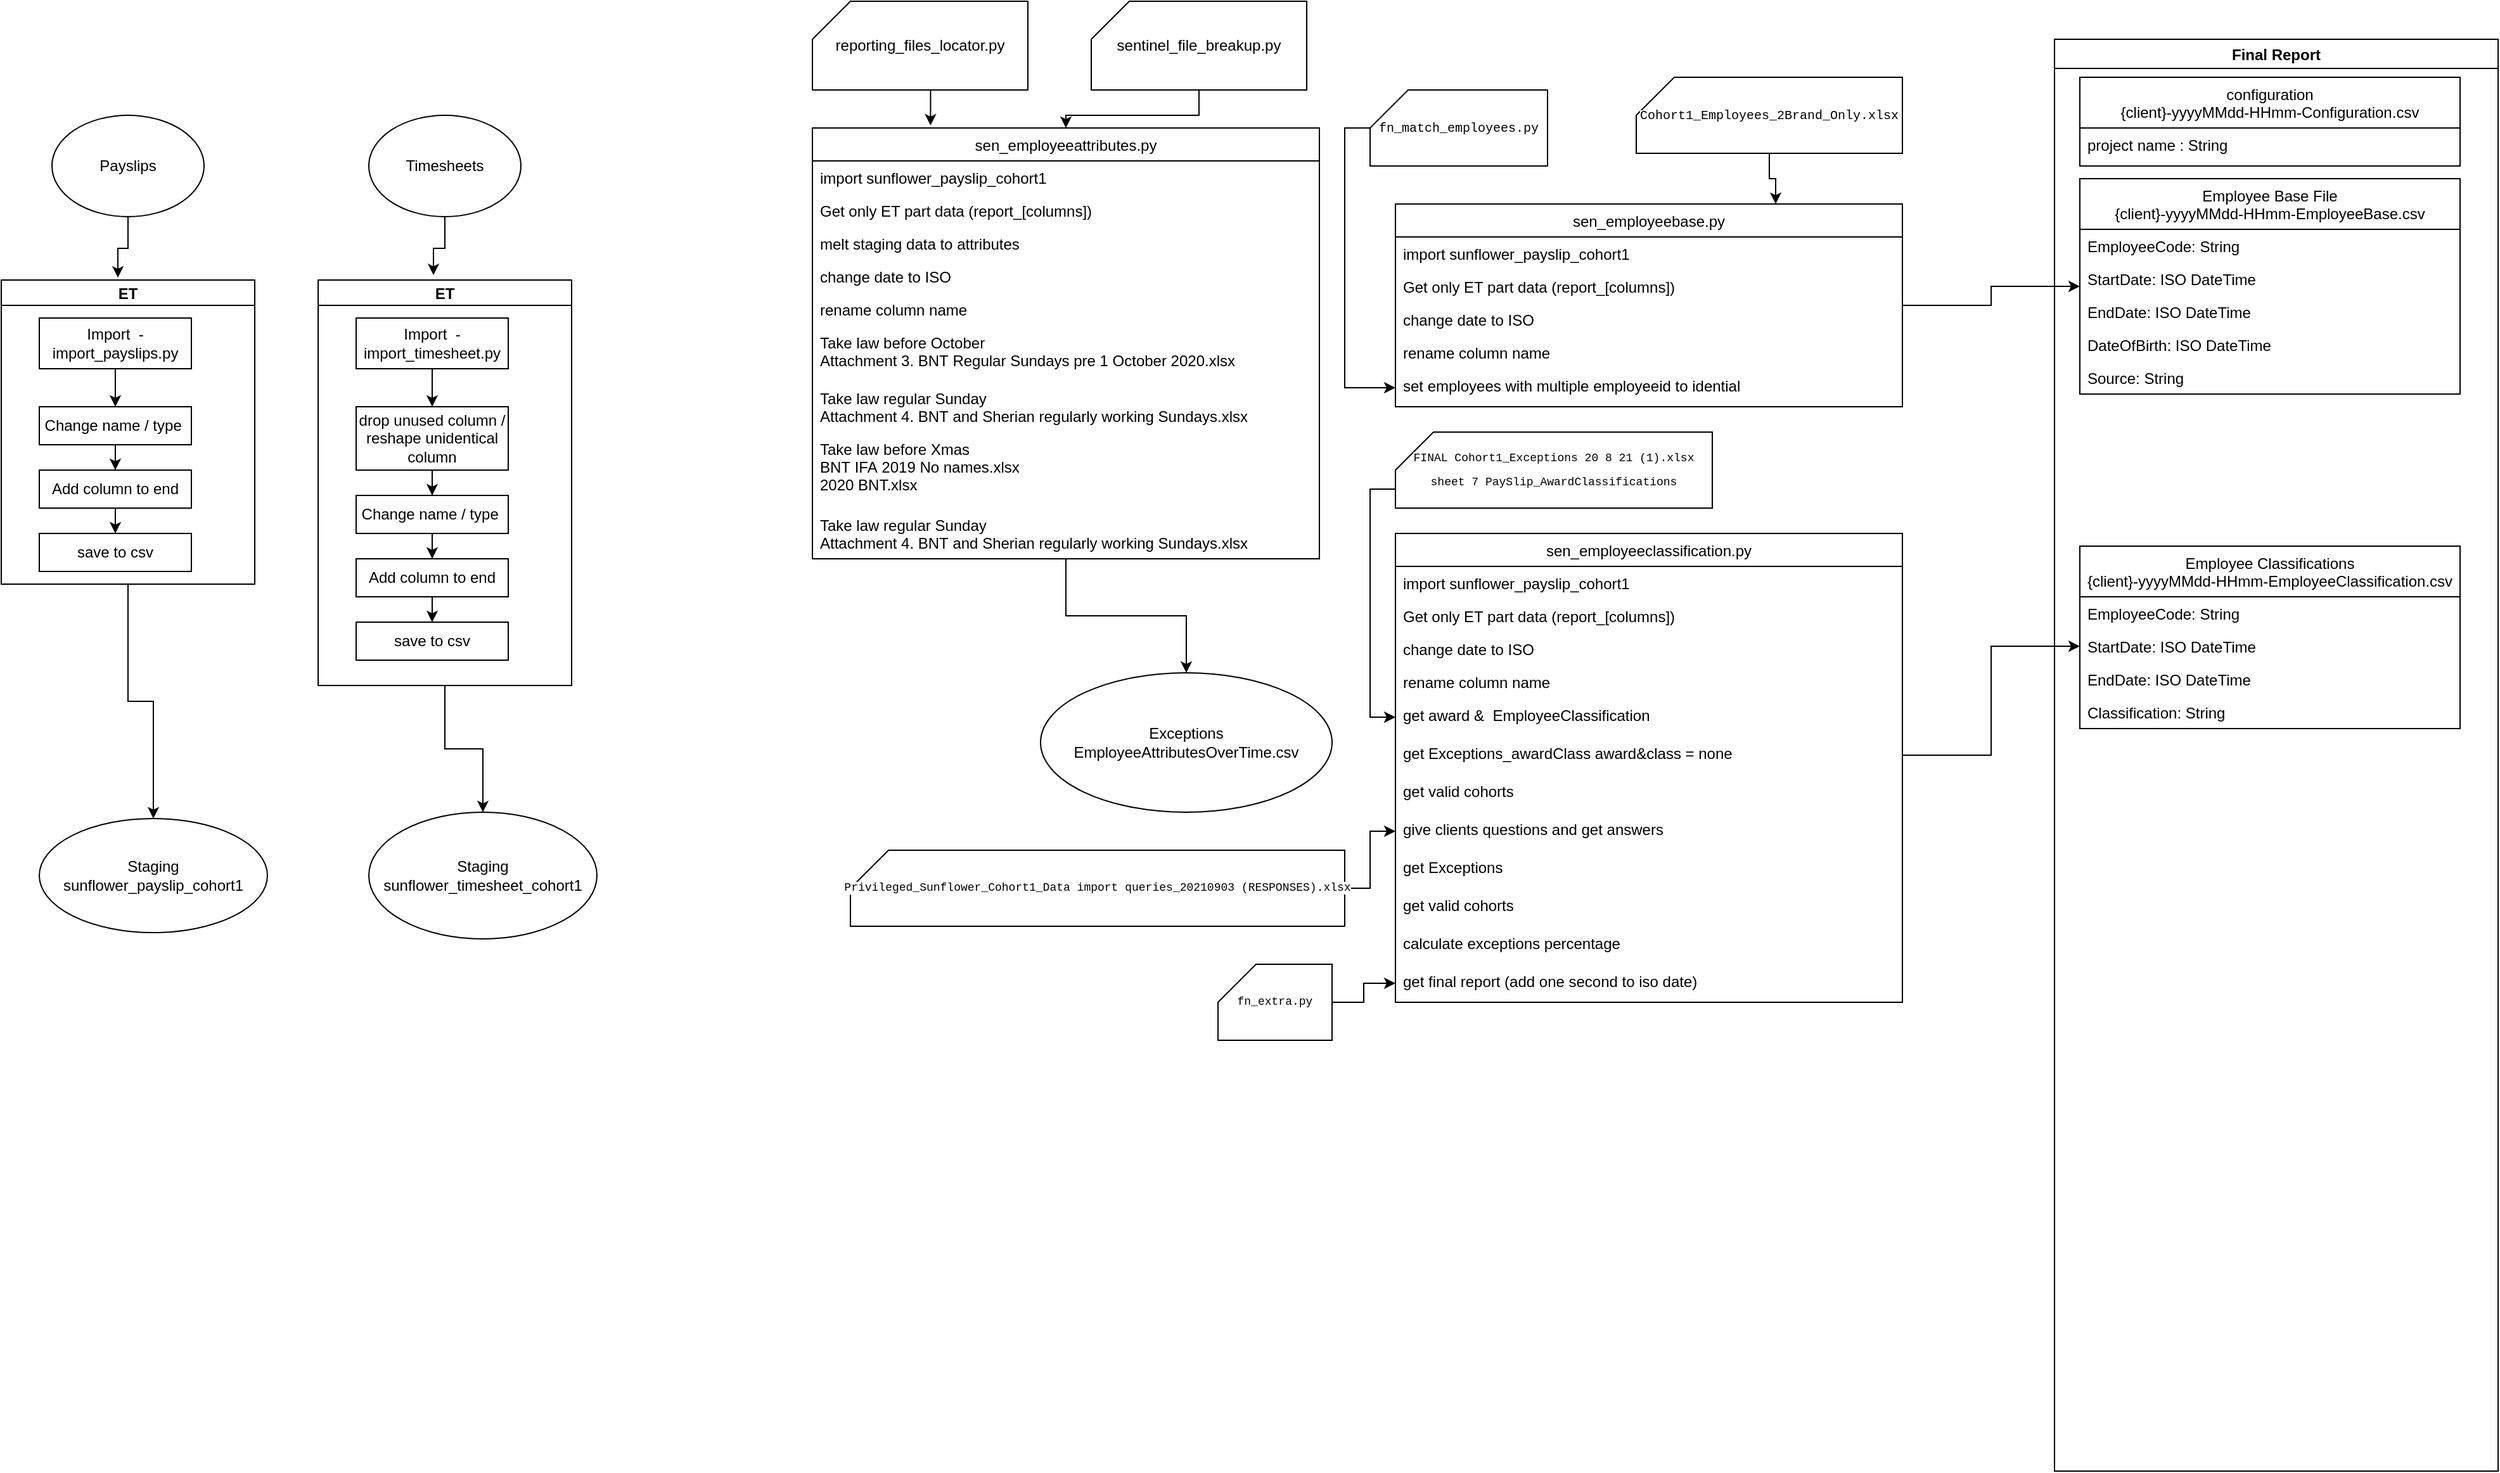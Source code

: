 <mxfile version="15.2.9" type="device"><diagram name="Page-1" id="e7e014a7-5840-1c2e-5031-d8a46d1fe8dd"><mxGraphModel dx="2062" dy="1154" grid="1" gridSize="10" guides="1" tooltips="1" connect="1" arrows="1" fold="1" page="1" pageScale="1" pageWidth="4681" pageHeight="3300" background="none" math="0" shadow="0"><root><object label="" asdasdasd="asdasd" id="0"><mxCell/></object><mxCell id="1" parent="0"/><mxCell id="xWS73y4pDsMZey62Lbzw-18" value="" style="edgeStyle=orthogonalEdgeStyle;rounded=0;orthogonalLoop=1;jettySize=auto;html=1;entryX=0.46;entryY=-0.008;entryDx=0;entryDy=0;entryPerimeter=0;" edge="1" parent="1" source="xWS73y4pDsMZey62Lbzw-4" target="xWS73y4pDsMZey62Lbzw-8"><mxGeometry relative="1" as="geometry"/></mxCell><mxCell id="xWS73y4pDsMZey62Lbzw-4" value="Payslips" style="ellipse;whiteSpace=wrap;html=1;" vertex="1" parent="1"><mxGeometry x="80" y="150" width="120" height="80" as="geometry"/></mxCell><mxCell id="xWS73y4pDsMZey62Lbzw-27" value="" style="edgeStyle=orthogonalEdgeStyle;rounded=0;orthogonalLoop=1;jettySize=auto;html=1;entryX=0.455;entryY=-0.012;entryDx=0;entryDy=0;entryPerimeter=0;" edge="1" parent="1" source="xWS73y4pDsMZey62Lbzw-5" target="xWS73y4pDsMZey62Lbzw-19"><mxGeometry relative="1" as="geometry"/></mxCell><mxCell id="xWS73y4pDsMZey62Lbzw-5" value="Timesheets" style="ellipse;whiteSpace=wrap;html=1;" vertex="1" parent="1"><mxGeometry x="330" y="150" width="120" height="80" as="geometry"/></mxCell><mxCell id="xWS73y4pDsMZey62Lbzw-51" style="edgeStyle=orthogonalEdgeStyle;rounded=0;orthogonalLoop=1;jettySize=auto;html=1;" edge="1" parent="1" source="xWS73y4pDsMZey62Lbzw-8" target="xWS73y4pDsMZey62Lbzw-49"><mxGeometry relative="1" as="geometry"><mxPoint x="138" y="698" as="targetPoint"/></mxGeometry></mxCell><mxCell id="xWS73y4pDsMZey62Lbzw-8" value="ET" style="swimlane;startSize=20;" vertex="1" parent="1"><mxGeometry x="40" y="280" width="200" height="240" as="geometry"/></mxCell><mxCell id="xWS73y4pDsMZey62Lbzw-13" value="" style="edgeStyle=orthogonalEdgeStyle;rounded=0;orthogonalLoop=1;jettySize=auto;html=1;" edge="1" parent="xWS73y4pDsMZey62Lbzw-8" source="xWS73y4pDsMZey62Lbzw-9" target="xWS73y4pDsMZey62Lbzw-12"><mxGeometry relative="1" as="geometry"/></mxCell><mxCell id="xWS73y4pDsMZey62Lbzw-9" value="Import&amp;nbsp; - import_payslips.py" style="whiteSpace=wrap;html=1;" vertex="1" parent="xWS73y4pDsMZey62Lbzw-8"><mxGeometry x="30" y="30" width="120" height="40" as="geometry"/></mxCell><mxCell id="xWS73y4pDsMZey62Lbzw-15" value="" style="edgeStyle=orthogonalEdgeStyle;rounded=0;orthogonalLoop=1;jettySize=auto;html=1;" edge="1" parent="xWS73y4pDsMZey62Lbzw-8" source="xWS73y4pDsMZey62Lbzw-12" target="xWS73y4pDsMZey62Lbzw-14"><mxGeometry relative="1" as="geometry"/></mxCell><mxCell id="xWS73y4pDsMZey62Lbzw-12" value="Change name / type&amp;nbsp;" style="whiteSpace=wrap;html=1;" vertex="1" parent="xWS73y4pDsMZey62Lbzw-8"><mxGeometry x="30" y="100" width="120" height="30" as="geometry"/></mxCell><mxCell id="xWS73y4pDsMZey62Lbzw-17" value="" style="edgeStyle=orthogonalEdgeStyle;rounded=0;orthogonalLoop=1;jettySize=auto;html=1;" edge="1" parent="xWS73y4pDsMZey62Lbzw-8" source="xWS73y4pDsMZey62Lbzw-14" target="xWS73y4pDsMZey62Lbzw-16"><mxGeometry relative="1" as="geometry"/></mxCell><mxCell id="xWS73y4pDsMZey62Lbzw-14" value="Add column to end" style="whiteSpace=wrap;html=1;" vertex="1" parent="xWS73y4pDsMZey62Lbzw-8"><mxGeometry x="30" y="150" width="120" height="30" as="geometry"/></mxCell><mxCell id="xWS73y4pDsMZey62Lbzw-16" value="save to csv" style="whiteSpace=wrap;html=1;" vertex="1" parent="xWS73y4pDsMZey62Lbzw-8"><mxGeometry x="30" y="200" width="120" height="30" as="geometry"/></mxCell><mxCell id="xWS73y4pDsMZey62Lbzw-52" style="edgeStyle=orthogonalEdgeStyle;rounded=0;orthogonalLoop=1;jettySize=auto;html=1;entryX=0.5;entryY=0;entryDx=0;entryDy=0;" edge="1" parent="1" source="xWS73y4pDsMZey62Lbzw-19" target="xWS73y4pDsMZey62Lbzw-48"><mxGeometry relative="1" as="geometry"/></mxCell><mxCell id="xWS73y4pDsMZey62Lbzw-19" value="ET" style="swimlane;startSize=20;" vertex="1" parent="1"><mxGeometry x="290" y="280" width="200" height="320" as="geometry"/></mxCell><mxCell id="xWS73y4pDsMZey62Lbzw-20" value="" style="edgeStyle=orthogonalEdgeStyle;rounded=0;orthogonalLoop=1;jettySize=auto;html=1;" edge="1" parent="xWS73y4pDsMZey62Lbzw-19" source="xWS73y4pDsMZey62Lbzw-21" target="xWS73y4pDsMZey62Lbzw-23"><mxGeometry relative="1" as="geometry"/></mxCell><mxCell id="xWS73y4pDsMZey62Lbzw-21" value="Import&amp;nbsp; - import_timesheet.py" style="whiteSpace=wrap;html=1;" vertex="1" parent="xWS73y4pDsMZey62Lbzw-19"><mxGeometry x="30" y="30" width="120" height="40" as="geometry"/></mxCell><mxCell id="xWS73y4pDsMZey62Lbzw-22" value="" style="edgeStyle=orthogonalEdgeStyle;rounded=0;orthogonalLoop=1;jettySize=auto;html=1;" edge="1" parent="xWS73y4pDsMZey62Lbzw-19" source="xWS73y4pDsMZey62Lbzw-23" target="xWS73y4pDsMZey62Lbzw-25"><mxGeometry relative="1" as="geometry"/></mxCell><mxCell id="xWS73y4pDsMZey62Lbzw-23" value="drop unused column / reshape unidentical column" style="whiteSpace=wrap;html=1;" vertex="1" parent="xWS73y4pDsMZey62Lbzw-19"><mxGeometry x="30" y="100" width="120" height="50" as="geometry"/></mxCell><mxCell id="xWS73y4pDsMZey62Lbzw-24" value="" style="edgeStyle=orthogonalEdgeStyle;rounded=0;orthogonalLoop=1;jettySize=auto;html=1;" edge="1" parent="xWS73y4pDsMZey62Lbzw-19" source="xWS73y4pDsMZey62Lbzw-25" target="xWS73y4pDsMZey62Lbzw-26"><mxGeometry relative="1" as="geometry"/></mxCell><mxCell id="xWS73y4pDsMZey62Lbzw-25" value="Change name / type&amp;nbsp;" style="whiteSpace=wrap;html=1;" vertex="1" parent="xWS73y4pDsMZey62Lbzw-19"><mxGeometry x="30" y="170" width="120" height="30" as="geometry"/></mxCell><mxCell id="xWS73y4pDsMZey62Lbzw-29" style="edgeStyle=orthogonalEdgeStyle;rounded=0;orthogonalLoop=1;jettySize=auto;html=1;exitX=0.5;exitY=1;exitDx=0;exitDy=0;entryX=0.5;entryY=0;entryDx=0;entryDy=0;" edge="1" parent="xWS73y4pDsMZey62Lbzw-19" source="xWS73y4pDsMZey62Lbzw-26" target="xWS73y4pDsMZey62Lbzw-28"><mxGeometry relative="1" as="geometry"/></mxCell><mxCell id="xWS73y4pDsMZey62Lbzw-26" value="Add column to end" style="whiteSpace=wrap;html=1;" vertex="1" parent="xWS73y4pDsMZey62Lbzw-19"><mxGeometry x="30" y="220" width="120" height="30" as="geometry"/></mxCell><mxCell id="xWS73y4pDsMZey62Lbzw-28" value="save to csv" style="whiteSpace=wrap;html=1;" vertex="1" parent="xWS73y4pDsMZey62Lbzw-19"><mxGeometry x="30" y="270" width="120" height="30" as="geometry"/></mxCell><mxCell id="xWS73y4pDsMZey62Lbzw-36" value="Final Report" style="swimlane;" vertex="1" parent="1"><mxGeometry x="1660" y="90" width="350" height="1130" as="geometry"/></mxCell><mxCell id="xWS73y4pDsMZey62Lbzw-30" value="Employee Base File&#10;{client}-yyyyMMdd-HHmm-EmployeeBase.csv" style="swimlane;fontStyle=0;childLayout=stackLayout;horizontal=1;startSize=40;horizontalStack=0;resizeParent=1;resizeParentMax=0;resizeLast=0;collapsible=1;marginBottom=0;" vertex="1" parent="xWS73y4pDsMZey62Lbzw-36"><mxGeometry x="20" y="110" width="300" height="170" as="geometry"/></mxCell><mxCell id="xWS73y4pDsMZey62Lbzw-31" value="EmployeeCode: String" style="text;strokeColor=none;fillColor=none;align=left;verticalAlign=top;spacingLeft=4;spacingRight=4;overflow=hidden;rotatable=0;points=[[0,0.5],[1,0.5]];portConstraint=eastwest;" vertex="1" parent="xWS73y4pDsMZey62Lbzw-30"><mxGeometry y="40" width="300" height="26" as="geometry"/></mxCell><mxCell id="xWS73y4pDsMZey62Lbzw-32" value="StartDate: ISO DateTime" style="text;strokeColor=none;fillColor=none;align=left;verticalAlign=top;spacingLeft=4;spacingRight=4;overflow=hidden;rotatable=0;points=[[0,0.5],[1,0.5]];portConstraint=eastwest;" vertex="1" parent="xWS73y4pDsMZey62Lbzw-30"><mxGeometry y="66" width="300" height="26" as="geometry"/></mxCell><mxCell id="xWS73y4pDsMZey62Lbzw-34" value="EndDate: ISO DateTime" style="text;strokeColor=none;fillColor=none;align=left;verticalAlign=top;spacingLeft=4;spacingRight=4;overflow=hidden;rotatable=0;points=[[0,0.5],[1,0.5]];portConstraint=eastwest;" vertex="1" parent="xWS73y4pDsMZey62Lbzw-30"><mxGeometry y="92" width="300" height="26" as="geometry"/></mxCell><mxCell id="xWS73y4pDsMZey62Lbzw-33" value="DateOfBirth: ISO DateTime" style="text;strokeColor=none;fillColor=none;align=left;verticalAlign=top;spacingLeft=4;spacingRight=4;overflow=hidden;rotatable=0;points=[[0,0.5],[1,0.5]];portConstraint=eastwest;" vertex="1" parent="xWS73y4pDsMZey62Lbzw-30"><mxGeometry y="118" width="300" height="26" as="geometry"/></mxCell><mxCell id="xWS73y4pDsMZey62Lbzw-35" value="Source: String" style="text;strokeColor=none;fillColor=none;align=left;verticalAlign=top;spacingLeft=4;spacingRight=4;overflow=hidden;rotatable=0;points=[[0,0.5],[1,0.5]];portConstraint=eastwest;" vertex="1" parent="xWS73y4pDsMZey62Lbzw-30"><mxGeometry y="144" width="300" height="26" as="geometry"/></mxCell><mxCell id="xWS73y4pDsMZey62Lbzw-37" value="configuration&#10;{client}-yyyyMMdd-HHmm-Configuration.csv" style="swimlane;fontStyle=0;childLayout=stackLayout;horizontal=1;startSize=40;horizontalStack=0;resizeParent=1;resizeParentMax=0;resizeLast=0;collapsible=1;marginBottom=0;" vertex="1" parent="xWS73y4pDsMZey62Lbzw-36"><mxGeometry x="20" y="30" width="300" height="70" as="geometry"/></mxCell><mxCell id="xWS73y4pDsMZey62Lbzw-38" value="project name : String" style="text;strokeColor=none;fillColor=none;align=left;verticalAlign=top;spacingLeft=4;spacingRight=4;overflow=hidden;rotatable=0;points=[[0,0.5],[1,0.5]];portConstraint=eastwest;" vertex="1" parent="xWS73y4pDsMZey62Lbzw-37"><mxGeometry y="40" width="300" height="30" as="geometry"/></mxCell><mxCell id="xWS73y4pDsMZey62Lbzw-91" value="Employee Classifications&#10;{client}-yyyyMMdd-HHmm-EmployeeClassification.csv" style="swimlane;fontStyle=0;childLayout=stackLayout;horizontal=1;startSize=40;horizontalStack=0;resizeParent=1;resizeParentMax=0;resizeLast=0;collapsible=1;marginBottom=0;" vertex="1" parent="xWS73y4pDsMZey62Lbzw-36"><mxGeometry x="20" y="400" width="300" height="144" as="geometry"/></mxCell><mxCell id="xWS73y4pDsMZey62Lbzw-92" value="EmployeeCode: String" style="text;strokeColor=none;fillColor=none;align=left;verticalAlign=top;spacingLeft=4;spacingRight=4;overflow=hidden;rotatable=0;points=[[0,0.5],[1,0.5]];portConstraint=eastwest;" vertex="1" parent="xWS73y4pDsMZey62Lbzw-91"><mxGeometry y="40" width="300" height="26" as="geometry"/></mxCell><mxCell id="xWS73y4pDsMZey62Lbzw-93" value="StartDate: ISO DateTime" style="text;strokeColor=none;fillColor=none;align=left;verticalAlign=top;spacingLeft=4;spacingRight=4;overflow=hidden;rotatable=0;points=[[0,0.5],[1,0.5]];portConstraint=eastwest;" vertex="1" parent="xWS73y4pDsMZey62Lbzw-91"><mxGeometry y="66" width="300" height="26" as="geometry"/></mxCell><mxCell id="xWS73y4pDsMZey62Lbzw-94" value="EndDate: ISO DateTime" style="text;strokeColor=none;fillColor=none;align=left;verticalAlign=top;spacingLeft=4;spacingRight=4;overflow=hidden;rotatable=0;points=[[0,0.5],[1,0.5]];portConstraint=eastwest;" vertex="1" parent="xWS73y4pDsMZey62Lbzw-91"><mxGeometry y="92" width="300" height="26" as="geometry"/></mxCell><mxCell id="xWS73y4pDsMZey62Lbzw-95" value="Classification: String" style="text;strokeColor=none;fillColor=none;align=left;verticalAlign=top;spacingLeft=4;spacingRight=4;overflow=hidden;rotatable=0;points=[[0,0.5],[1,0.5]];portConstraint=eastwest;" vertex="1" parent="xWS73y4pDsMZey62Lbzw-91"><mxGeometry y="118" width="300" height="26" as="geometry"/></mxCell><mxCell id="xWS73y4pDsMZey62Lbzw-48" value="Staging&lt;br&gt;sunflower_timesheet_cohort1" style="ellipse;whiteSpace=wrap;html=1;" vertex="1" parent="1"><mxGeometry x="330" y="700" width="180" height="100" as="geometry"/></mxCell><mxCell id="xWS73y4pDsMZey62Lbzw-49" value="Staging&lt;br&gt;sunflower_payslip_cohort1" style="ellipse;whiteSpace=wrap;html=1;" vertex="1" parent="1"><mxGeometry x="70" y="705" width="180" height="90" as="geometry"/></mxCell><mxCell id="xWS73y4pDsMZey62Lbzw-64" style="edgeStyle=orthogonalEdgeStyle;rounded=0;orthogonalLoop=1;jettySize=auto;html=1;" edge="1" parent="1" source="xWS73y4pDsMZey62Lbzw-53" target="xWS73y4pDsMZey62Lbzw-65"><mxGeometry relative="1" as="geometry"><mxPoint x="1110" y="520" as="targetPoint"/></mxGeometry></mxCell><mxCell id="xWS73y4pDsMZey62Lbzw-53" value="sen_employeeattributes.py" style="swimlane;fontStyle=0;childLayout=stackLayout;horizontal=1;startSize=26;horizontalStack=0;resizeParent=1;resizeParentMax=0;resizeLast=0;collapsible=1;marginBottom=0;" vertex="1" parent="1"><mxGeometry x="680" y="160" width="400" height="340" as="geometry"/></mxCell><mxCell id="xWS73y4pDsMZey62Lbzw-54" value="import sunflower_payslip_cohort1" style="text;strokeColor=none;fillColor=none;align=left;verticalAlign=top;spacingLeft=4;spacingRight=4;overflow=hidden;rotatable=0;points=[[0,0.5],[1,0.5]];portConstraint=eastwest;" vertex="1" parent="xWS73y4pDsMZey62Lbzw-53"><mxGeometry y="26" width="400" height="26" as="geometry"/></mxCell><mxCell id="xWS73y4pDsMZey62Lbzw-55" value="Get only ET part data (report_[columns])" style="text;strokeColor=none;fillColor=none;align=left;verticalAlign=top;spacingLeft=4;spacingRight=4;overflow=hidden;rotatable=0;points=[[0,0.5],[1,0.5]];portConstraint=eastwest;" vertex="1" parent="xWS73y4pDsMZey62Lbzw-53"><mxGeometry y="52" width="400" height="26" as="geometry"/></mxCell><mxCell id="xWS73y4pDsMZey62Lbzw-57" value="melt staging data to attributes" style="text;strokeColor=none;fillColor=none;align=left;verticalAlign=top;spacingLeft=4;spacingRight=4;overflow=hidden;rotatable=0;points=[[0,0.5],[1,0.5]];portConstraint=eastwest;" vertex="1" parent="xWS73y4pDsMZey62Lbzw-53"><mxGeometry y="78" width="400" height="26" as="geometry"/></mxCell><mxCell id="xWS73y4pDsMZey62Lbzw-56" value="change date to ISO" style="text;strokeColor=none;fillColor=none;align=left;verticalAlign=top;spacingLeft=4;spacingRight=4;overflow=hidden;rotatable=0;points=[[0,0.5],[1,0.5]];portConstraint=eastwest;" vertex="1" parent="xWS73y4pDsMZey62Lbzw-53"><mxGeometry y="104" width="400" height="26" as="geometry"/></mxCell><mxCell id="xWS73y4pDsMZey62Lbzw-58" value="rename column name" style="text;strokeColor=none;fillColor=none;align=left;verticalAlign=top;spacingLeft=4;spacingRight=4;overflow=hidden;rotatable=0;points=[[0,0.5],[1,0.5]];portConstraint=eastwest;" vertex="1" parent="xWS73y4pDsMZey62Lbzw-53"><mxGeometry y="130" width="400" height="26" as="geometry"/></mxCell><mxCell id="xWS73y4pDsMZey62Lbzw-59" value="Take law before October&#10;Attachment 3. BNT Regular Sundays pre 1 October 2020.xlsx" style="text;strokeColor=none;fillColor=none;align=left;verticalAlign=top;spacingLeft=4;spacingRight=4;overflow=hidden;rotatable=0;points=[[0,0.5],[1,0.5]];portConstraint=eastwest;" vertex="1" parent="xWS73y4pDsMZey62Lbzw-53"><mxGeometry y="156" width="400" height="44" as="geometry"/></mxCell><mxCell id="xWS73y4pDsMZey62Lbzw-61" value="Take law regular Sunday&#10;Attachment 4. BNT and Sherian regularly working Sundays.xlsx" style="text;strokeColor=none;fillColor=none;align=left;verticalAlign=top;spacingLeft=4;spacingRight=4;overflow=hidden;rotatable=0;points=[[0,0.5],[1,0.5]];portConstraint=eastwest;" vertex="1" parent="xWS73y4pDsMZey62Lbzw-53"><mxGeometry y="200" width="400" height="40" as="geometry"/></mxCell><mxCell id="xWS73y4pDsMZey62Lbzw-60" value="Take law before Xmas&#10;BNT IFA 2019 No names.xlsx&#10;2020 BNT.xlsx" style="text;strokeColor=none;fillColor=none;align=left;verticalAlign=top;spacingLeft=4;spacingRight=4;overflow=hidden;rotatable=0;points=[[0,0.5],[1,0.5]];portConstraint=eastwest;" vertex="1" parent="xWS73y4pDsMZey62Lbzw-53"><mxGeometry y="240" width="400" height="60" as="geometry"/></mxCell><mxCell id="xWS73y4pDsMZey62Lbzw-62" value="Take law regular Sunday&#10;Attachment 4. BNT and Sherian regularly working Sundays.xlsx" style="text;strokeColor=none;fillColor=none;align=left;verticalAlign=top;spacingLeft=4;spacingRight=4;overflow=hidden;rotatable=0;points=[[0,0.5],[1,0.5]];portConstraint=eastwest;" vertex="1" parent="xWS73y4pDsMZey62Lbzw-53"><mxGeometry y="300" width="400" height="40" as="geometry"/></mxCell><mxCell id="xWS73y4pDsMZey62Lbzw-65" value="Exceptions&lt;br&gt;EmployeeAttributesOverTime.csv" style="ellipse;whiteSpace=wrap;html=1;" vertex="1" parent="1"><mxGeometry x="860" y="590" width="230" height="110" as="geometry"/></mxCell><mxCell id="xWS73y4pDsMZey62Lbzw-72" style="edgeStyle=orthogonalEdgeStyle;rounded=0;orthogonalLoop=1;jettySize=auto;html=1;exitX=0.5;exitY=1;exitDx=0;exitDy=0;exitPerimeter=0;entryX=0.233;entryY=-0.006;entryDx=0;entryDy=0;entryPerimeter=0;" edge="1" parent="1" source="xWS73y4pDsMZey62Lbzw-67" target="xWS73y4pDsMZey62Lbzw-53"><mxGeometry relative="1" as="geometry"/></mxCell><mxCell id="xWS73y4pDsMZey62Lbzw-67" value="reporting_files_locator.py" style="shape=card;whiteSpace=wrap;html=1;" vertex="1" parent="1"><mxGeometry x="680" y="60" width="170" height="70" as="geometry"/></mxCell><mxCell id="xWS73y4pDsMZey62Lbzw-73" style="edgeStyle=orthogonalEdgeStyle;rounded=0;orthogonalLoop=1;jettySize=auto;html=1;exitX=0.5;exitY=1;exitDx=0;exitDy=0;exitPerimeter=0;" edge="1" parent="1" source="xWS73y4pDsMZey62Lbzw-69" target="xWS73y4pDsMZey62Lbzw-53"><mxGeometry relative="1" as="geometry"/></mxCell><mxCell id="xWS73y4pDsMZey62Lbzw-69" value="sentinel_file_breakup.py" style="shape=card;whiteSpace=wrap;html=1;" vertex="1" parent="1"><mxGeometry x="900" y="60" width="170" height="70" as="geometry"/></mxCell><mxCell id="xWS73y4pDsMZey62Lbzw-89" style="edgeStyle=orthogonalEdgeStyle;rounded=0;orthogonalLoop=1;jettySize=auto;html=1;fontSize=8;" edge="1" parent="1" source="xWS73y4pDsMZey62Lbzw-75" target="xWS73y4pDsMZey62Lbzw-30"><mxGeometry relative="1" as="geometry"><mxPoint x="1600" y="300" as="targetPoint"/></mxGeometry></mxCell><mxCell id="xWS73y4pDsMZey62Lbzw-75" value="sen_employeebase.py" style="swimlane;fontStyle=0;childLayout=stackLayout;horizontal=1;startSize=26;horizontalStack=0;resizeParent=1;resizeParentMax=0;resizeLast=0;collapsible=1;marginBottom=0;" vertex="1" parent="1"><mxGeometry x="1140" y="220" width="400" height="160" as="geometry"/></mxCell><mxCell id="xWS73y4pDsMZey62Lbzw-76" value="import sunflower_payslip_cohort1" style="text;strokeColor=none;fillColor=none;align=left;verticalAlign=top;spacingLeft=4;spacingRight=4;overflow=hidden;rotatable=0;points=[[0,0.5],[1,0.5]];portConstraint=eastwest;" vertex="1" parent="xWS73y4pDsMZey62Lbzw-75"><mxGeometry y="26" width="400" height="26" as="geometry"/></mxCell><mxCell id="xWS73y4pDsMZey62Lbzw-77" value="Get only ET part data (report_[columns])" style="text;strokeColor=none;fillColor=none;align=left;verticalAlign=top;spacingLeft=4;spacingRight=4;overflow=hidden;rotatable=0;points=[[0,0.5],[1,0.5]];portConstraint=eastwest;" vertex="1" parent="xWS73y4pDsMZey62Lbzw-75"><mxGeometry y="52" width="400" height="26" as="geometry"/></mxCell><mxCell id="xWS73y4pDsMZey62Lbzw-79" value="change date to ISO" style="text;strokeColor=none;fillColor=none;align=left;verticalAlign=top;spacingLeft=4;spacingRight=4;overflow=hidden;rotatable=0;points=[[0,0.5],[1,0.5]];portConstraint=eastwest;" vertex="1" parent="xWS73y4pDsMZey62Lbzw-75"><mxGeometry y="78" width="400" height="26" as="geometry"/></mxCell><mxCell id="xWS73y4pDsMZey62Lbzw-80" value="rename column name" style="text;strokeColor=none;fillColor=none;align=left;verticalAlign=top;spacingLeft=4;spacingRight=4;overflow=hidden;rotatable=0;points=[[0,0.5],[1,0.5]];portConstraint=eastwest;" vertex="1" parent="xWS73y4pDsMZey62Lbzw-75"><mxGeometry y="104" width="400" height="26" as="geometry"/></mxCell><mxCell id="xWS73y4pDsMZey62Lbzw-84" value="set employees with multiple employeeid to idential" style="text;strokeColor=none;fillColor=none;align=left;verticalAlign=top;spacingLeft=4;spacingRight=4;overflow=hidden;rotatable=0;points=[[0,0.5],[1,0.5]];portConstraint=eastwest;" vertex="1" parent="xWS73y4pDsMZey62Lbzw-75"><mxGeometry y="130" width="400" height="30" as="geometry"/></mxCell><mxCell id="xWS73y4pDsMZey62Lbzw-86" style="edgeStyle=orthogonalEdgeStyle;rounded=0;orthogonalLoop=1;jettySize=auto;html=1;entryX=0.75;entryY=0;entryDx=0;entryDy=0;fontSize=8;" edge="1" parent="1" source="xWS73y4pDsMZey62Lbzw-85" target="xWS73y4pDsMZey62Lbzw-75"><mxGeometry relative="1" as="geometry"/></mxCell><mxCell id="xWS73y4pDsMZey62Lbzw-85" value="&lt;div style=&quot;line-height: 19px ; font-family: &amp;#34;consolas&amp;#34; , &amp;#34;courier new&amp;#34; , monospace&quot;&gt;&lt;span style=&quot;background-color: rgb(255 , 255 , 255)&quot;&gt;&lt;font style=&quot;font-size: 10px&quot;&gt;Cohort1_Employees_2Brand_Only.xlsx&lt;/font&gt;&lt;/span&gt;&lt;/div&gt;" style="shape=card;whiteSpace=wrap;html=1;fontSize=8;strokeColor=default;fillColor=#FFFFFF;" vertex="1" parent="1"><mxGeometry x="1330" y="120" width="210" height="60" as="geometry"/></mxCell><mxCell id="xWS73y4pDsMZey62Lbzw-88" style="edgeStyle=orthogonalEdgeStyle;rounded=0;orthogonalLoop=1;jettySize=auto;html=1;fontSize=8;exitX=0;exitY=0;exitDx=0;exitDy=30;exitPerimeter=0;" edge="1" parent="1" source="xWS73y4pDsMZey62Lbzw-87" target="xWS73y4pDsMZey62Lbzw-84"><mxGeometry relative="1" as="geometry"/></mxCell><mxCell id="xWS73y4pDsMZey62Lbzw-87" value="&lt;div style=&quot;line-height: 19px&quot;&gt;&lt;font face=&quot;consolas, courier new, monospace&quot;&gt;&lt;span style=&quot;font-size: 10px&quot;&gt;fn_match_employees.py&lt;/span&gt;&lt;/font&gt;&lt;br&gt;&lt;/div&gt;" style="shape=card;whiteSpace=wrap;html=1;fontSize=8;strokeColor=default;fillColor=#FFFFFF;" vertex="1" parent="1"><mxGeometry x="1120" y="130" width="140" height="60" as="geometry"/></mxCell><mxCell id="xWS73y4pDsMZey62Lbzw-97" value="sen_employeeclassification.py" style="swimlane;fontStyle=0;childLayout=stackLayout;horizontal=1;startSize=26;horizontalStack=0;resizeParent=1;resizeParentMax=0;resizeLast=0;collapsible=1;marginBottom=0;" vertex="1" parent="1"><mxGeometry x="1140" y="480" width="400" height="370" as="geometry"/></mxCell><mxCell id="xWS73y4pDsMZey62Lbzw-98" value="import sunflower_payslip_cohort1" style="text;strokeColor=none;fillColor=none;align=left;verticalAlign=top;spacingLeft=4;spacingRight=4;overflow=hidden;rotatable=0;points=[[0,0.5],[1,0.5]];portConstraint=eastwest;" vertex="1" parent="xWS73y4pDsMZey62Lbzw-97"><mxGeometry y="26" width="400" height="26" as="geometry"/></mxCell><mxCell id="xWS73y4pDsMZey62Lbzw-99" value="Get only ET part data (report_[columns])" style="text;strokeColor=none;fillColor=none;align=left;verticalAlign=top;spacingLeft=4;spacingRight=4;overflow=hidden;rotatable=0;points=[[0,0.5],[1,0.5]];portConstraint=eastwest;" vertex="1" parent="xWS73y4pDsMZey62Lbzw-97"><mxGeometry y="52" width="400" height="26" as="geometry"/></mxCell><mxCell id="xWS73y4pDsMZey62Lbzw-100" value="change date to ISO" style="text;strokeColor=none;fillColor=none;align=left;verticalAlign=top;spacingLeft=4;spacingRight=4;overflow=hidden;rotatable=0;points=[[0,0.5],[1,0.5]];portConstraint=eastwest;" vertex="1" parent="xWS73y4pDsMZey62Lbzw-97"><mxGeometry y="78" width="400" height="26" as="geometry"/></mxCell><mxCell id="xWS73y4pDsMZey62Lbzw-101" value="rename column name" style="text;strokeColor=none;fillColor=none;align=left;verticalAlign=top;spacingLeft=4;spacingRight=4;overflow=hidden;rotatable=0;points=[[0,0.5],[1,0.5]];portConstraint=eastwest;" vertex="1" parent="xWS73y4pDsMZey62Lbzw-97"><mxGeometry y="104" width="400" height="26" as="geometry"/></mxCell><mxCell id="xWS73y4pDsMZey62Lbzw-102" value="get award &amp;  EmployeeClassification" style="text;strokeColor=none;fillColor=none;align=left;verticalAlign=top;spacingLeft=4;spacingRight=4;overflow=hidden;rotatable=0;points=[[0,0.5],[1,0.5]];portConstraint=eastwest;" vertex="1" parent="xWS73y4pDsMZey62Lbzw-97"><mxGeometry y="130" width="400" height="30" as="geometry"/></mxCell><mxCell id="xWS73y4pDsMZey62Lbzw-106" value="get Exceptions_awardClass award&amp;class = none&#10;&#10;" style="text;strokeColor=none;fillColor=none;align=left;verticalAlign=top;spacingLeft=4;spacingRight=4;overflow=hidden;rotatable=0;points=[[0,0.5],[1,0.5]];portConstraint=eastwest;" vertex="1" parent="xWS73y4pDsMZey62Lbzw-97"><mxGeometry y="160" width="400" height="30" as="geometry"/></mxCell><mxCell id="xWS73y4pDsMZey62Lbzw-107" value="get valid cohorts&#10;" style="text;strokeColor=none;fillColor=none;align=left;verticalAlign=top;spacingLeft=4;spacingRight=4;overflow=hidden;rotatable=0;points=[[0,0.5],[1,0.5]];portConstraint=eastwest;" vertex="1" parent="xWS73y4pDsMZey62Lbzw-97"><mxGeometry y="190" width="400" height="30" as="geometry"/></mxCell><mxCell id="xWS73y4pDsMZey62Lbzw-105" value="give clients questions and get answers " style="text;strokeColor=none;fillColor=none;align=left;verticalAlign=top;spacingLeft=4;spacingRight=4;overflow=hidden;rotatable=0;points=[[0,0.5],[1,0.5]];portConstraint=eastwest;" vertex="1" parent="xWS73y4pDsMZey62Lbzw-97"><mxGeometry y="220" width="400" height="30" as="geometry"/></mxCell><mxCell id="xWS73y4pDsMZey62Lbzw-110" value="get Exceptions" style="text;strokeColor=none;fillColor=none;align=left;verticalAlign=top;spacingLeft=4;spacingRight=4;overflow=hidden;rotatable=0;points=[[0,0.5],[1,0.5]];portConstraint=eastwest;" vertex="1" parent="xWS73y4pDsMZey62Lbzw-97"><mxGeometry y="250" width="400" height="30" as="geometry"/></mxCell><mxCell id="xWS73y4pDsMZey62Lbzw-123" value="get valid cohorts&#10;" style="text;strokeColor=none;fillColor=none;align=left;verticalAlign=top;spacingLeft=4;spacingRight=4;overflow=hidden;rotatable=0;points=[[0,0.5],[1,0.5]];portConstraint=eastwest;" vertex="1" parent="xWS73y4pDsMZey62Lbzw-97"><mxGeometry y="280" width="400" height="30" as="geometry"/></mxCell><mxCell id="xWS73y4pDsMZey62Lbzw-125" value="calculate exceptions percentage" style="text;strokeColor=none;fillColor=none;align=left;verticalAlign=top;spacingLeft=4;spacingRight=4;overflow=hidden;rotatable=0;points=[[0,0.5],[1,0.5]];portConstraint=eastwest;" vertex="1" parent="xWS73y4pDsMZey62Lbzw-97"><mxGeometry y="310" width="400" height="30" as="geometry"/></mxCell><mxCell id="xWS73y4pDsMZey62Lbzw-111" value="get final report (add one second to iso date)" style="text;strokeColor=none;fillColor=none;align=left;verticalAlign=top;spacingLeft=4;spacingRight=4;overflow=hidden;rotatable=0;points=[[0,0.5],[1,0.5]];portConstraint=eastwest;" vertex="1" parent="xWS73y4pDsMZey62Lbzw-97"><mxGeometry y="340" width="400" height="30" as="geometry"/></mxCell><mxCell id="xWS73y4pDsMZey62Lbzw-104" style="edgeStyle=orthogonalEdgeStyle;rounded=0;orthogonalLoop=1;jettySize=auto;html=1;entryX=0;entryY=0.5;entryDx=0;entryDy=0;fontSize=8;exitX=0;exitY=0;exitDx=0;exitDy=45;exitPerimeter=0;" edge="1" parent="1" source="xWS73y4pDsMZey62Lbzw-103" target="xWS73y4pDsMZey62Lbzw-102"><mxGeometry relative="1" as="geometry"/></mxCell><mxCell id="xWS73y4pDsMZey62Lbzw-103" value="&lt;div style=&quot;line-height: 19px ; font-family: &amp;#34;consolas&amp;#34; , &amp;#34;courier new&amp;#34; , monospace ; font-size: 9px&quot;&gt;&lt;div style=&quot;font-family: &amp;#34;consolas&amp;#34; , &amp;#34;courier new&amp;#34; , monospace ; line-height: 19px&quot;&gt;&lt;span style=&quot;background-color: rgb(255 , 255 , 255)&quot;&gt;FINAL&amp;nbsp;Cohort1_Exceptions&amp;nbsp;20&amp;nbsp;8&amp;nbsp;21&amp;nbsp;(1).xlsx&lt;/span&gt;&lt;/div&gt;&lt;div style=&quot;font-family: &amp;#34;consolas&amp;#34; , &amp;#34;courier new&amp;#34; , monospace ; line-height: 19px&quot;&gt;&lt;span style=&quot;background-color: rgb(255 , 255 , 255)&quot;&gt;sheet 7&amp;nbsp;&lt;span style=&quot;font-family: &amp;#34;consolas&amp;#34; , &amp;#34;courier new&amp;#34; , monospace&quot;&gt;PaySlip_AwardClassifications&lt;/span&gt;&lt;/span&gt;&lt;/div&gt;&lt;/div&gt;" style="shape=card;whiteSpace=wrap;html=1;fontSize=8;strokeColor=default;fillColor=#FFFFFF;" vertex="1" parent="1"><mxGeometry x="1140" y="400" width="250" height="60" as="geometry"/></mxCell><mxCell id="xWS73y4pDsMZey62Lbzw-109" style="edgeStyle=orthogonalEdgeStyle;rounded=0;orthogonalLoop=1;jettySize=auto;html=1;entryX=0;entryY=0.5;entryDx=0;entryDy=0;fontSize=8;" edge="1" parent="1" source="xWS73y4pDsMZey62Lbzw-108" target="xWS73y4pDsMZey62Lbzw-105"><mxGeometry relative="1" as="geometry"/></mxCell><mxCell id="xWS73y4pDsMZey62Lbzw-108" value="&lt;div style=&quot;line-height: 19px ; font-family: &amp;#34;consolas&amp;#34; , &amp;#34;courier new&amp;#34; , monospace ; font-size: 9px&quot;&gt;&lt;div style=&quot;font-family: &amp;#34;consolas&amp;#34; , &amp;#34;courier new&amp;#34; , monospace ; line-height: 19px&quot;&gt;&lt;div style=&quot;font-family: &amp;#34;consolas&amp;#34; , &amp;#34;courier new&amp;#34; , monospace ; line-height: 19px&quot;&gt;&lt;span style=&quot;background-color: rgb(255 , 255 , 255)&quot;&gt;Privileged_Sunflower_Cohort1_Data&amp;nbsp;import&amp;nbsp;queries_20210903&amp;nbsp;(RESPONSES).xlsx&lt;/span&gt;&lt;/div&gt;&lt;/div&gt;&lt;/div&gt;" style="shape=card;whiteSpace=wrap;html=1;fontSize=8;strokeColor=default;fillColor=#FFFFFF;" vertex="1" parent="1"><mxGeometry x="710" y="730" width="390" height="60" as="geometry"/></mxCell><mxCell id="xWS73y4pDsMZey62Lbzw-126" style="edgeStyle=orthogonalEdgeStyle;rounded=0;orthogonalLoop=1;jettySize=auto;html=1;exitX=1;exitY=0.5;exitDx=0;exitDy=0;exitPerimeter=0;fontSize=8;" edge="1" parent="1" source="xWS73y4pDsMZey62Lbzw-124" target="xWS73y4pDsMZey62Lbzw-111"><mxGeometry relative="1" as="geometry"/></mxCell><mxCell id="xWS73y4pDsMZey62Lbzw-124" value="&lt;div style=&quot;line-height: 19px ; font-family: &amp;#34;consolas&amp;#34; , &amp;#34;courier new&amp;#34; , monospace ; font-size: 9px&quot;&gt;&lt;div style=&quot;font-family: &amp;#34;consolas&amp;#34; , &amp;#34;courier new&amp;#34; , monospace ; line-height: 19px&quot;&gt;&lt;span style=&quot;background-color: rgb(255 , 255 , 255)&quot;&gt;fn_extra.py&lt;/span&gt;&lt;/div&gt;&lt;/div&gt;" style="shape=card;whiteSpace=wrap;html=1;fontSize=8;strokeColor=default;fillColor=#FFFFFF;" vertex="1" parent="1"><mxGeometry x="1000" y="820" width="90" height="60" as="geometry"/></mxCell><mxCell id="xWS73y4pDsMZey62Lbzw-128" style="edgeStyle=orthogonalEdgeStyle;rounded=0;orthogonalLoop=1;jettySize=auto;html=1;fontSize=8;" edge="1" parent="1" source="xWS73y4pDsMZey62Lbzw-106" target="xWS73y4pDsMZey62Lbzw-93"><mxGeometry relative="1" as="geometry"/></mxCell></root></mxGraphModel></diagram></mxfile>